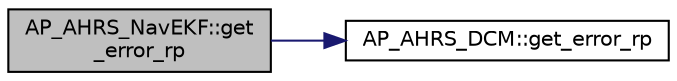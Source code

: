 digraph "AP_AHRS_NavEKF::get_error_rp"
{
 // INTERACTIVE_SVG=YES
  edge [fontname="Helvetica",fontsize="10",labelfontname="Helvetica",labelfontsize="10"];
  node [fontname="Helvetica",fontsize="10",shape=record];
  rankdir="LR";
  Node1 [label="AP_AHRS_NavEKF::get\l_error_rp",height=0.2,width=0.4,color="black", fillcolor="grey75", style="filled", fontcolor="black"];
  Node1 -> Node2 [color="midnightblue",fontsize="10",style="solid",fontname="Helvetica"];
  Node2 [label="AP_AHRS_DCM::get_error_rp",height=0.2,width=0.4,color="black", fillcolor="white", style="filled",URL="$classAP__AHRS__DCM.html#a1ca06750a14844318a38274c8a919022"];
}
